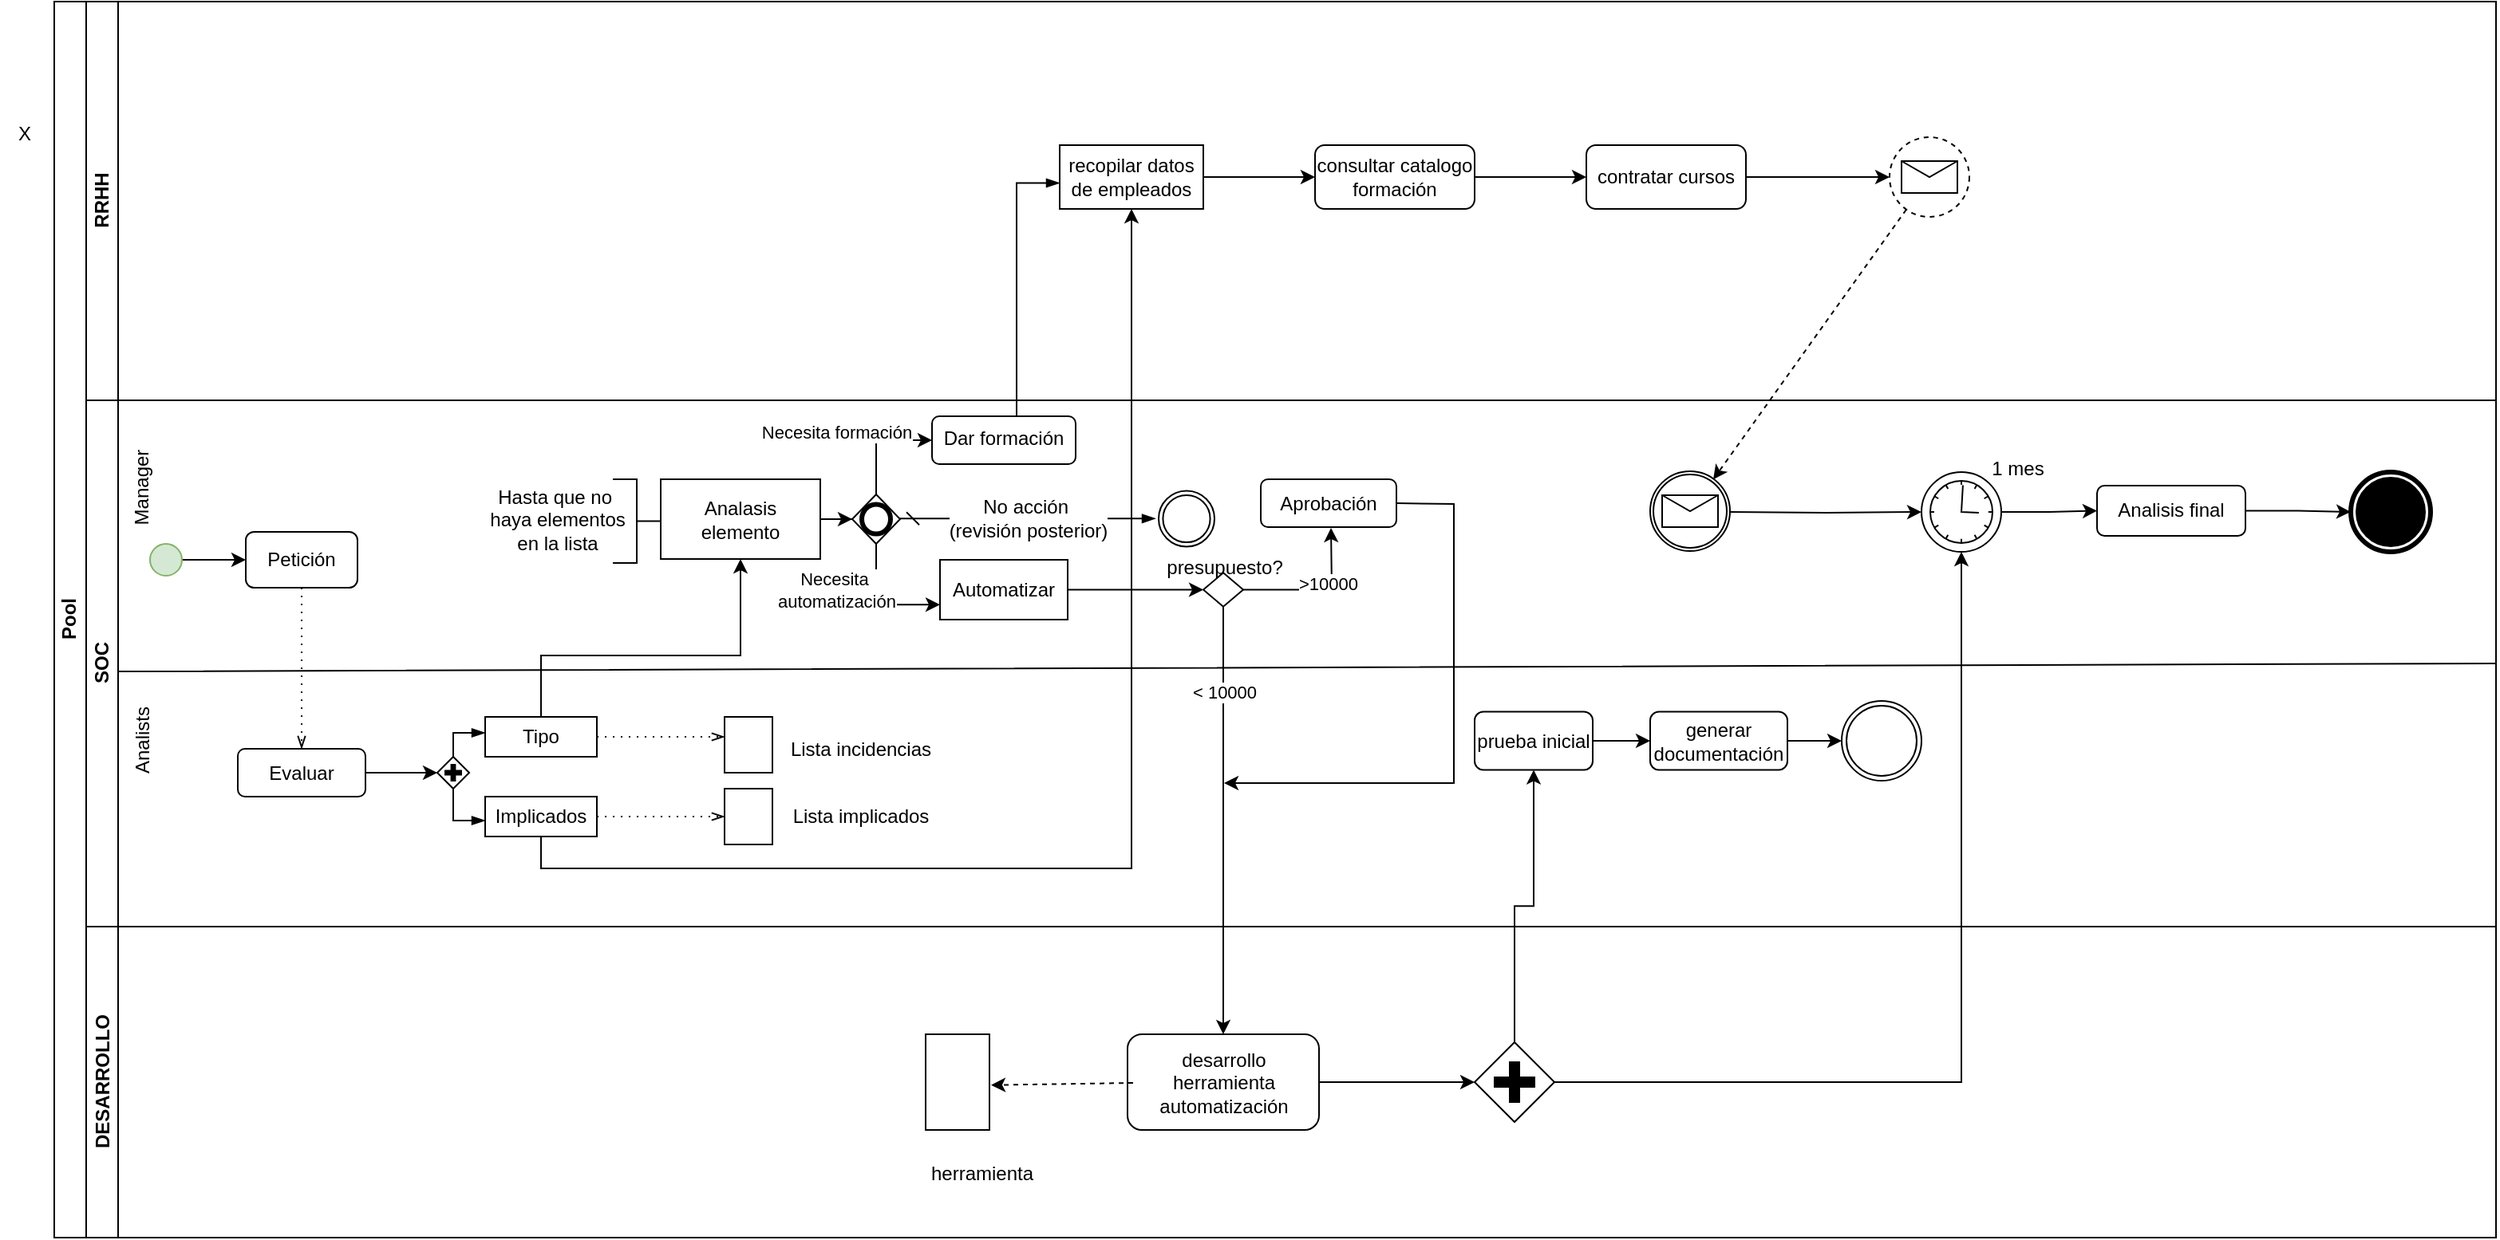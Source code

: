 <mxfile version="26.1.0">
  <diagram id="prtHgNgQTEPvFCAcTncT" name="Page-1">
    <mxGraphModel dx="695" dy="696" grid="1" gridSize="10" guides="1" tooltips="1" connect="1" arrows="1" fold="1" page="1" pageScale="1" pageWidth="827" pageHeight="1169" math="0" shadow="0">
      <root>
        <mxCell id="0" />
        <mxCell id="1" parent="0" />
        <mxCell id="dNxyNK7c78bLwvsdeMH5-19" value="Pool" style="swimlane;html=1;childLayout=stackLayout;resizeParent=1;resizeParentMax=0;horizontal=0;startSize=20;horizontalStack=0;" parent="1" vertex="1">
          <mxGeometry x="100" y="130" width="1530" height="775" as="geometry" />
        </mxCell>
        <mxCell id="dNxyNK7c78bLwvsdeMH5-20" value="RRHH" style="swimlane;html=1;startSize=20;horizontal=0;" parent="dNxyNK7c78bLwvsdeMH5-19" vertex="1">
          <mxGeometry x="20" width="1510" height="250" as="geometry" />
        </mxCell>
        <mxCell id="I4FNq2IiU0rCwsg-7DSh-55" value="recopilar datos de empleados" style="points=[[0.25,0,0],[0.5,0,0],[0.75,0,0],[1,0.25,0],[1,0.5,0],[1,0.75,0],[0.75,1,0],[0.5,1,0],[0.25,1,0],[0,0.75,0],[0,0.5,0],[0,0.25,0]];shape=mxgraph.bpmn.task2;whiteSpace=wrap;rectStyle=rounded;size=10;html=1;container=1;expand=0;collapsible=0;taskMarker=abstract;" parent="dNxyNK7c78bLwvsdeMH5-20" vertex="1">
          <mxGeometry x="610" y="90" width="90" height="40" as="geometry" />
        </mxCell>
        <mxCell id="uO8iL4VIutBZcoh6F7Hx-4" value="consultar catalogo formación" style="rounded=1;whiteSpace=wrap;html=1;" parent="dNxyNK7c78bLwvsdeMH5-20" vertex="1">
          <mxGeometry x="770" y="90" width="100" height="40" as="geometry" />
        </mxCell>
        <mxCell id="uO8iL4VIutBZcoh6F7Hx-5" value="" style="endArrow=classic;html=1;rounded=0;exitX=1;exitY=0.5;exitDx=0;exitDy=0;exitPerimeter=0;" parent="dNxyNK7c78bLwvsdeMH5-20" source="I4FNq2IiU0rCwsg-7DSh-55" edge="1">
          <mxGeometry width="50" height="50" relative="1" as="geometry">
            <mxPoint x="720" y="160" as="sourcePoint" />
            <mxPoint x="770" y="110" as="targetPoint" />
          </mxGeometry>
        </mxCell>
        <mxCell id="uO8iL4VIutBZcoh6F7Hx-6" value="contratar cursos" style="rounded=1;whiteSpace=wrap;html=1;" parent="dNxyNK7c78bLwvsdeMH5-20" vertex="1">
          <mxGeometry x="940" y="90" width="100" height="40" as="geometry" />
        </mxCell>
        <mxCell id="uO8iL4VIutBZcoh6F7Hx-7" value="" style="endArrow=classic;html=1;rounded=0;exitX=1;exitY=0.5;exitDx=0;exitDy=0;entryX=0;entryY=0.5;entryDx=0;entryDy=0;" parent="dNxyNK7c78bLwvsdeMH5-20" source="uO8iL4VIutBZcoh6F7Hx-4" target="uO8iL4VIutBZcoh6F7Hx-6" edge="1">
          <mxGeometry width="50" height="50" relative="1" as="geometry">
            <mxPoint x="900" y="190" as="sourcePoint" />
            <mxPoint x="950" y="140" as="targetPoint" />
          </mxGeometry>
        </mxCell>
        <mxCell id="uO8iL4VIutBZcoh6F7Hx-9" value="" style="endArrow=classic;html=1;rounded=0;entryX=0;entryY=0.5;entryDx=0;entryDy=0;entryPerimeter=0;" parent="dNxyNK7c78bLwvsdeMH5-20" edge="1">
          <mxGeometry width="50" height="50" relative="1" as="geometry">
            <mxPoint x="1040" y="110" as="sourcePoint" />
            <mxPoint x="1130" y="110" as="targetPoint" />
          </mxGeometry>
        </mxCell>
        <mxCell id="Y0j0mkEGeeS3O3KSDfwE-11" value="" style="points=[[0.145,0.145,0],[0.5,0,0],[0.855,0.145,0],[1,0.5,0],[0.855,0.855,0],[0.5,1,0],[0.145,0.855,0],[0,0.5,0]];shape=mxgraph.bpmn.event;html=1;verticalLabelPosition=bottom;labelBackgroundColor=#ffffff;verticalAlign=top;align=center;perimeter=ellipsePerimeter;outlineConnect=0;aspect=fixed;outline=eventNonint;symbol=message;" vertex="1" parent="dNxyNK7c78bLwvsdeMH5-20">
          <mxGeometry x="1130" y="85" width="50" height="50" as="geometry" />
        </mxCell>
        <mxCell id="dNxyNK7c78bLwvsdeMH5-21" value="SOC" style="swimlane;html=1;startSize=20;horizontal=0;labelPosition=center;verticalLabelPosition=middle;align=center;verticalAlign=middle;" parent="dNxyNK7c78bLwvsdeMH5-19" vertex="1">
          <mxGeometry x="20" y="250" width="1510" height="330" as="geometry" />
        </mxCell>
        <mxCell id="I4FNq2IiU0rCwsg-7DSh-3" value="" style="endArrow=none;html=1;rounded=0;exitX=1;exitY=0.5;exitDx=0;exitDy=0;" parent="dNxyNK7c78bLwvsdeMH5-21" source="dNxyNK7c78bLwvsdeMH5-21" edge="1">
          <mxGeometry width="50" height="50" relative="1" as="geometry">
            <mxPoint x="670" y="60" as="sourcePoint" />
            <mxPoint x="20" y="60" as="targetPoint" />
            <Array as="points">
              <mxPoint x="20" y="170" />
            </Array>
          </mxGeometry>
        </mxCell>
        <mxCell id="I4FNq2IiU0rCwsg-7DSh-4" value="Analists" style="text;html=1;align=center;verticalAlign=middle;resizable=0;points=[];autosize=1;strokeColor=none;fillColor=none;rotation=-90;" parent="dNxyNK7c78bLwvsdeMH5-21" vertex="1">
          <mxGeometry y="198.5" width="70" height="30" as="geometry" />
        </mxCell>
        <mxCell id="I4FNq2IiU0rCwsg-7DSh-8" value="Manager" style="text;html=1;align=center;verticalAlign=middle;resizable=0;points=[];autosize=1;strokeColor=none;fillColor=none;rotation=-90;" parent="dNxyNK7c78bLwvsdeMH5-21" vertex="1">
          <mxGeometry y="40" width="70" height="30" as="geometry" />
        </mxCell>
        <mxCell id="I4FNq2IiU0rCwsg-7DSh-12" value="" style="edgeStyle=orthogonalEdgeStyle;rounded=0;orthogonalLoop=1;jettySize=auto;html=1;" parent="dNxyNK7c78bLwvsdeMH5-21" source="I4FNq2IiU0rCwsg-7DSh-10" target="I4FNq2IiU0rCwsg-7DSh-11" edge="1">
          <mxGeometry relative="1" as="geometry" />
        </mxCell>
        <mxCell id="I4FNq2IiU0rCwsg-7DSh-10" value="" style="ellipse;whiteSpace=wrap;html=1;aspect=fixed;fillColor=#d5e8d4;strokeColor=#82b366;" parent="dNxyNK7c78bLwvsdeMH5-21" vertex="1">
          <mxGeometry x="40" y="90" width="20" height="20" as="geometry" />
        </mxCell>
        <mxCell id="I4FNq2IiU0rCwsg-7DSh-11" value="Petición" style="rounded=1;whiteSpace=wrap;html=1;" parent="dNxyNK7c78bLwvsdeMH5-21" vertex="1">
          <mxGeometry x="100" y="82.5" width="70" height="35" as="geometry" />
        </mxCell>
        <mxCell id="I4FNq2IiU0rCwsg-7DSh-21" value="" style="edgeStyle=orthogonalEdgeStyle;rounded=0;orthogonalLoop=1;jettySize=auto;html=1;" parent="dNxyNK7c78bLwvsdeMH5-21" source="I4FNq2IiU0rCwsg-7DSh-13" edge="1">
          <mxGeometry relative="1" as="geometry">
            <mxPoint x="220" y="233.5" as="targetPoint" />
          </mxGeometry>
        </mxCell>
        <mxCell id="I4FNq2IiU0rCwsg-7DSh-13" value="Evaluar" style="rounded=1;whiteSpace=wrap;html=1;" parent="dNxyNK7c78bLwvsdeMH5-21" vertex="1">
          <mxGeometry x="95" y="218.5" width="80" height="30" as="geometry" />
        </mxCell>
        <mxCell id="I4FNq2IiU0rCwsg-7DSh-23" value="" style="edgeStyle=elbowEdgeStyle;fontSize=12;html=1;endFill=0;startFill=0;endSize=6;startSize=6;dashed=1;dashPattern=1 4;endArrow=openThin;startArrow=none;rounded=0;exitX=0.5;exitY=1;exitDx=0;exitDy=0;entryX=0.5;entryY=0;entryDx=0;entryDy=0;" parent="dNxyNK7c78bLwvsdeMH5-21" source="I4FNq2IiU0rCwsg-7DSh-11" target="I4FNq2IiU0rCwsg-7DSh-13" edge="1">
          <mxGeometry width="160" relative="1" as="geometry">
            <mxPoint x="220" y="208.5" as="sourcePoint" />
            <mxPoint x="380" y="208.5" as="targetPoint" />
          </mxGeometry>
        </mxCell>
        <mxCell id="I4FNq2IiU0rCwsg-7DSh-24" value="" style="points=[[0.25,0.25,0],[0.5,0,0],[0.75,0.25,0],[1,0.5,0],[0.75,0.75,0],[0.5,1,0],[0.25,0.75,0],[0,0.5,0]];shape=mxgraph.bpmn.gateway2;html=1;verticalLabelPosition=bottom;labelBackgroundColor=#ffffff;verticalAlign=top;align=center;perimeter=rhombusPerimeter;outlineConnect=0;outline=none;symbol=none;gwType=parallel;" parent="dNxyNK7c78bLwvsdeMH5-21" vertex="1">
          <mxGeometry x="220" y="223.5" width="20" height="20" as="geometry" />
        </mxCell>
        <mxCell id="I4FNq2IiU0rCwsg-7DSh-25" value="Tipo" style="points=[[0.25,0,0],[0.5,0,0],[0.75,0,0],[1,0.25,0],[1,0.5,0],[1,0.75,0],[0.75,1,0],[0.5,1,0],[0.25,1,0],[0,0.75,0],[0,0.5,0],[0,0.25,0]];shape=mxgraph.bpmn.task2;whiteSpace=wrap;rectStyle=rounded;size=10;html=1;container=1;expand=0;collapsible=0;taskMarker=abstract;" parent="dNxyNK7c78bLwvsdeMH5-21" vertex="1">
          <mxGeometry x="250" y="198.5" width="70" height="25" as="geometry" />
        </mxCell>
        <mxCell id="I4FNq2IiU0rCwsg-7DSh-29" value="" style="edgeStyle=elbowEdgeStyle;fontSize=12;html=1;endArrow=blockThin;endFill=1;rounded=0;exitX=0.5;exitY=0;exitDx=0;exitDy=0;exitPerimeter=0;" parent="dNxyNK7c78bLwvsdeMH5-21" source="I4FNq2IiU0rCwsg-7DSh-24" target="I4FNq2IiU0rCwsg-7DSh-25" edge="1">
          <mxGeometry width="160" relative="1" as="geometry">
            <mxPoint x="220" y="148.5" as="sourcePoint" />
            <mxPoint x="380" y="148.5" as="targetPoint" />
            <Array as="points">
              <mxPoint x="230" y="208.5" />
            </Array>
          </mxGeometry>
        </mxCell>
        <mxCell id="I4FNq2IiU0rCwsg-7DSh-30" value="Implicados" style="points=[[0.25,0,0],[0.5,0,0],[0.75,0,0],[1,0.25,0],[1,0.5,0],[1,0.75,0],[0.75,1,0],[0.5,1,0],[0.25,1,0],[0,0.75,0],[0,0.5,0],[0,0.25,0]];shape=mxgraph.bpmn.task2;whiteSpace=wrap;rectStyle=rounded;size=10;html=1;container=1;expand=0;collapsible=0;taskMarker=abstract;" parent="dNxyNK7c78bLwvsdeMH5-21" vertex="1">
          <mxGeometry x="250" y="248.5" width="70" height="25" as="geometry" />
        </mxCell>
        <mxCell id="I4FNq2IiU0rCwsg-7DSh-31" value="" style="edgeStyle=elbowEdgeStyle;fontSize=12;html=1;endArrow=blockThin;endFill=1;rounded=0;exitX=0.5;exitY=1;exitDx=0;exitDy=0;exitPerimeter=0;" parent="dNxyNK7c78bLwvsdeMH5-21" source="I4FNq2IiU0rCwsg-7DSh-24" target="I4FNq2IiU0rCwsg-7DSh-30" edge="1">
          <mxGeometry width="160" relative="1" as="geometry">
            <mxPoint x="220" y="148.5" as="sourcePoint" />
            <mxPoint x="380" y="148.5" as="targetPoint" />
            <Array as="points">
              <mxPoint x="230" y="263.5" />
            </Array>
          </mxGeometry>
        </mxCell>
        <mxCell id="I4FNq2IiU0rCwsg-7DSh-33" value="" style="shape=mxgraph.bpmn.data2;labelPosition=center;verticalLabelPosition=bottom;align=center;verticalAlign=top;size=7;html=1;bpmnTransferType=output;" parent="dNxyNK7c78bLwvsdeMH5-21" vertex="1">
          <mxGeometry x="400" y="198.5" width="30" height="35" as="geometry" />
        </mxCell>
        <mxCell id="I4FNq2IiU0rCwsg-7DSh-34" value="" style="edgeStyle=elbowEdgeStyle;fontSize=12;html=1;endFill=0;startFill=0;endSize=6;startSize=6;dashed=1;dashPattern=1 4;endArrow=openThin;startArrow=none;rounded=0;exitX=1;exitY=0.5;exitDx=0;exitDy=0;exitPerimeter=0;entryX=0;entryY=0.357;entryDx=0;entryDy=0;entryPerimeter=0;" parent="dNxyNK7c78bLwvsdeMH5-21" source="I4FNq2IiU0rCwsg-7DSh-25" target="I4FNq2IiU0rCwsg-7DSh-33" edge="1">
          <mxGeometry width="160" relative="1" as="geometry">
            <mxPoint x="220" y="148.5" as="sourcePoint" />
            <mxPoint x="380" y="148.5" as="targetPoint" />
          </mxGeometry>
        </mxCell>
        <mxCell id="I4FNq2IiU0rCwsg-7DSh-35" value="" style="shape=mxgraph.bpmn.data2;labelPosition=center;verticalLabelPosition=bottom;align=center;verticalAlign=top;size=8;html=1;bpmnTransferType=output;" parent="dNxyNK7c78bLwvsdeMH5-21" vertex="1">
          <mxGeometry x="400" y="243.5" width="30" height="35" as="geometry" />
        </mxCell>
        <mxCell id="I4FNq2IiU0rCwsg-7DSh-36" value="" style="edgeStyle=elbowEdgeStyle;fontSize=12;html=1;endFill=0;startFill=0;endSize=6;startSize=6;dashed=1;dashPattern=1 4;endArrow=openThin;startArrow=none;rounded=0;exitX=1;exitY=0.5;exitDx=0;exitDy=0;exitPerimeter=0;entryX=0;entryY=0.5;entryDx=0;entryDy=0;entryPerimeter=0;" parent="dNxyNK7c78bLwvsdeMH5-21" source="I4FNq2IiU0rCwsg-7DSh-30" target="I4FNq2IiU0rCwsg-7DSh-35" edge="1">
          <mxGeometry width="160" relative="1" as="geometry">
            <mxPoint x="220" y="148.5" as="sourcePoint" />
            <mxPoint x="380" y="148.5" as="targetPoint" />
          </mxGeometry>
        </mxCell>
        <mxCell id="I4FNq2IiU0rCwsg-7DSh-37" value="Lista incidencias" style="text;html=1;align=center;verticalAlign=middle;resizable=0;points=[];autosize=1;strokeColor=none;fillColor=none;" parent="dNxyNK7c78bLwvsdeMH5-21" vertex="1">
          <mxGeometry x="430" y="203.5" width="110" height="30" as="geometry" />
        </mxCell>
        <mxCell id="I4FNq2IiU0rCwsg-7DSh-38" value="Lista implicados" style="text;html=1;align=center;verticalAlign=middle;resizable=0;points=[];autosize=1;strokeColor=none;fillColor=none;" parent="dNxyNK7c78bLwvsdeMH5-21" vertex="1">
          <mxGeometry x="430" y="246" width="110" height="30" as="geometry" />
        </mxCell>
        <mxCell id="I4FNq2IiU0rCwsg-7DSh-47" value="Necesita formación" style="edgeStyle=orthogonalEdgeStyle;rounded=0;orthogonalLoop=1;jettySize=auto;html=1;" parent="dNxyNK7c78bLwvsdeMH5-21" source="I4FNq2IiU0rCwsg-7DSh-40" target="I4FNq2IiU0rCwsg-7DSh-46" edge="1">
          <mxGeometry x="-0.014" y="25" relative="1" as="geometry">
            <Array as="points">
              <mxPoint x="495" y="25" />
            </Array>
            <mxPoint x="-25" y="20" as="offset" />
          </mxGeometry>
        </mxCell>
        <mxCell id="I4FNq2IiU0rCwsg-7DSh-50" value="" style="edgeStyle=orthogonalEdgeStyle;rounded=0;orthogonalLoop=1;jettySize=auto;html=1;entryX=0;entryY=0.75;entryDx=0;entryDy=0;entryPerimeter=0;" parent="dNxyNK7c78bLwvsdeMH5-21" source="I4FNq2IiU0rCwsg-7DSh-40" target="I4FNq2IiU0rCwsg-7DSh-49" edge="1">
          <mxGeometry relative="1" as="geometry">
            <Array as="points">
              <mxPoint x="495" y="128" />
            </Array>
          </mxGeometry>
        </mxCell>
        <mxCell id="I4FNq2IiU0rCwsg-7DSh-51" value="Necesita&amp;nbsp;&lt;div&gt;automatización&lt;/div&gt;" style="edgeLabel;html=1;align=center;verticalAlign=middle;resizable=0;points=[];" parent="I4FNq2IiU0rCwsg-7DSh-50" vertex="1" connectable="0">
          <mxGeometry x="-0.106" y="-1" relative="1" as="geometry">
            <mxPoint x="-24" y="-6" as="offset" />
          </mxGeometry>
        </mxCell>
        <mxCell id="I4FNq2IiU0rCwsg-7DSh-40" value="" style="points=[[0.25,0.25,0],[0.5,0,0],[0.75,0.25,0],[1,0.5,0],[0.75,0.75,0],[0.5,1,0],[0.25,0.75,0],[0,0.5,0]];shape=mxgraph.bpmn.gateway2;html=1;verticalLabelPosition=bottom;labelBackgroundColor=#ffffff;verticalAlign=top;align=center;perimeter=rhombusPerimeter;outlineConnect=0;outline=end;symbol=general;" parent="dNxyNK7c78bLwvsdeMH5-21" vertex="1">
          <mxGeometry x="480" y="59" width="30" height="31" as="geometry" />
        </mxCell>
        <mxCell id="I4FNq2IiU0rCwsg-7DSh-43" value="No acción&amp;nbsp;&lt;div&gt;(revisión posterior)&lt;/div&gt;" style="edgeStyle=elbowEdgeStyle;fontSize=12;html=1;endArrow=blockThin;endFill=1;startArrow=dash;startFill=0;endSize=6;startSize=6;rounded=0;elbow=horizontal;" parent="dNxyNK7c78bLwvsdeMH5-21" edge="1">
          <mxGeometry width="160" relative="1" as="geometry">
            <mxPoint x="510" y="74.16" as="sourcePoint" />
            <mxPoint x="670" y="74.16" as="targetPoint" />
          </mxGeometry>
        </mxCell>
        <mxCell id="I4FNq2IiU0rCwsg-7DSh-46" value="Dar formación" style="rounded=1;whiteSpace=wrap;html=1;verticalAlign=top;labelBackgroundColor=#ffffff;" parent="dNxyNK7c78bLwvsdeMH5-21" vertex="1">
          <mxGeometry x="530" y="10" width="90" height="30" as="geometry" />
        </mxCell>
        <mxCell id="uO8iL4VIutBZcoh6F7Hx-11" value="" style="edgeStyle=orthogonalEdgeStyle;rounded=0;orthogonalLoop=1;jettySize=auto;html=1;" parent="dNxyNK7c78bLwvsdeMH5-21" source="I4FNq2IiU0rCwsg-7DSh-49" target="uO8iL4VIutBZcoh6F7Hx-10" edge="1">
          <mxGeometry relative="1" as="geometry" />
        </mxCell>
        <mxCell id="I4FNq2IiU0rCwsg-7DSh-49" value="Automatizar" style="points=[[0.25,0,0],[0.5,0,0],[0.75,0,0],[1,0.25,0],[1,0.5,0],[1,0.75,0],[0.75,1,0],[0.5,1,0],[0.25,1,0],[0,0.75,0],[0,0.5,0],[0,0.25,0]];shape=mxgraph.bpmn.task2;whiteSpace=wrap;rectStyle=rounded;size=10;html=1;container=1;expand=0;collapsible=0;taskMarker=abstract;" parent="dNxyNK7c78bLwvsdeMH5-21" vertex="1">
          <mxGeometry x="535" y="100" width="80" height="37.5" as="geometry" />
        </mxCell>
        <mxCell id="I4FNq2IiU0rCwsg-7DSh-64" value="" style="edgeStyle=orthogonalEdgeStyle;rounded=0;orthogonalLoop=1;jettySize=auto;html=1;entryX=0;entryY=0.5;entryDx=0;entryDy=0;entryPerimeter=0;" parent="dNxyNK7c78bLwvsdeMH5-21" source="I4FNq2IiU0rCwsg-7DSh-62" target="I4FNq2IiU0rCwsg-7DSh-40" edge="1">
          <mxGeometry relative="1" as="geometry">
            <Array as="points" />
          </mxGeometry>
        </mxCell>
        <mxCell id="I4FNq2IiU0rCwsg-7DSh-62" value="Analasis elemento" style="points=[[0.25,0,0],[0.5,0,0],[0.75,0,0],[1,0.25,0],[1,0.5,0],[1,0.75,0],[0.75,1,0],[0.5,1,0],[0.25,1,0],[0,0.75,0],[0,0.5,0],[0,0.25,0]];shape=mxgraph.bpmn.task2;whiteSpace=wrap;rectStyle=rounded;size=10;html=1;container=1;expand=0;collapsible=0;taskMarker=abstract;isLoopStandard=1;" parent="dNxyNK7c78bLwvsdeMH5-21" vertex="1">
          <mxGeometry x="360" y="49.5" width="100" height="50" as="geometry" />
        </mxCell>
        <mxCell id="I4FNq2IiU0rCwsg-7DSh-65" value="" style="html=1;shape=mxgraph.flowchart.annotation_2;align=left;labelPosition=right;rotation=-180;" parent="dNxyNK7c78bLwvsdeMH5-21" vertex="1">
          <mxGeometry x="330" y="49.5" width="30" height="52.5" as="geometry" />
        </mxCell>
        <mxCell id="I4FNq2IiU0rCwsg-7DSh-67" value="Hasta que no&amp;nbsp;&lt;div&gt;haya elementos&lt;/div&gt;&lt;div&gt;en la lista&lt;/div&gt;" style="text;html=1;align=center;verticalAlign=middle;resizable=0;points=[];autosize=1;strokeColor=none;fillColor=none;" parent="dNxyNK7c78bLwvsdeMH5-21" vertex="1">
          <mxGeometry x="240" y="44.5" width="110" height="60" as="geometry" />
        </mxCell>
        <mxCell id="I4FNq2IiU0rCwsg-7DSh-58" value="" style="edgeStyle=elbowEdgeStyle;fontSize=12;html=1;endArrow=blockThin;endFill=1;rounded=0;exitX=0.5;exitY=0;exitDx=0;exitDy=0;entryX=0;entryY=0.593;entryDx=0;entryDy=0;entryPerimeter=0;" parent="dNxyNK7c78bLwvsdeMH5-21" target="I4FNq2IiU0rCwsg-7DSh-55" edge="1">
          <mxGeometry width="160" relative="1" as="geometry">
            <mxPoint x="555.6" y="10.0" as="sourcePoint" />
            <mxPoint x="594.4" y="-152.36" as="targetPoint" />
          </mxGeometry>
        </mxCell>
        <mxCell id="uO8iL4VIutBZcoh6F7Hx-18" value="" style="edgeStyle=orthogonalEdgeStyle;rounded=0;orthogonalLoop=1;jettySize=auto;html=1;" parent="dNxyNK7c78bLwvsdeMH5-21" source="uO8iL4VIutBZcoh6F7Hx-10" edge="1">
          <mxGeometry relative="1" as="geometry">
            <mxPoint x="780" y="80" as="targetPoint" />
          </mxGeometry>
        </mxCell>
        <mxCell id="uO8iL4VIutBZcoh6F7Hx-20" value="&amp;gt;10000" style="edgeLabel;html=1;align=center;verticalAlign=middle;resizable=0;points=[];" parent="uO8iL4VIutBZcoh6F7Hx-18" vertex="1" connectable="0">
          <mxGeometry x="0.259" y="3" relative="1" as="geometry">
            <mxPoint as="offset" />
          </mxGeometry>
        </mxCell>
        <mxCell id="uO8iL4VIutBZcoh6F7Hx-10" value="&lt;div&gt;&lt;br&gt;&lt;/div&gt;&lt;div&gt;&lt;br&gt;&lt;/div&gt;" style="rhombus;whiteSpace=wrap;html=1;" parent="dNxyNK7c78bLwvsdeMH5-21" vertex="1">
          <mxGeometry x="700" y="108.12" width="25" height="21.25" as="geometry" />
        </mxCell>
        <mxCell id="uO8iL4VIutBZcoh6F7Hx-19" value="Aprobación" style="rounded=1;whiteSpace=wrap;html=1;" parent="dNxyNK7c78bLwvsdeMH5-21" vertex="1">
          <mxGeometry x="736" y="49.5" width="85" height="30" as="geometry" />
        </mxCell>
        <mxCell id="uO8iL4VIutBZcoh6F7Hx-21" value="presupuesto?" style="text;html=1;align=center;verticalAlign=middle;resizable=0;points=[];autosize=1;strokeColor=none;fillColor=none;" parent="dNxyNK7c78bLwvsdeMH5-21" vertex="1">
          <mxGeometry x="662.5" y="90" width="100" height="30" as="geometry" />
        </mxCell>
        <mxCell id="uO8iL4VIutBZcoh6F7Hx-26" value="" style="edgeStyle=orthogonalEdgeStyle;rounded=0;orthogonalLoop=1;jettySize=auto;html=1;" parent="dNxyNK7c78bLwvsdeMH5-21" source="uO8iL4VIutBZcoh6F7Hx-23" target="uO8iL4VIutBZcoh6F7Hx-25" edge="1">
          <mxGeometry relative="1" as="geometry" />
        </mxCell>
        <mxCell id="uO8iL4VIutBZcoh6F7Hx-23" value="prueba inicial" style="whiteSpace=wrap;html=1;rounded=1;" parent="dNxyNK7c78bLwvsdeMH5-21" vertex="1">
          <mxGeometry x="870" y="195.25" width="74" height="36.5" as="geometry" />
        </mxCell>
        <mxCell id="uO8iL4VIutBZcoh6F7Hx-25" value="generar documentación" style="whiteSpace=wrap;html=1;rounded=1;" parent="dNxyNK7c78bLwvsdeMH5-21" vertex="1">
          <mxGeometry x="980" y="195.25" width="86" height="36.5" as="geometry" />
        </mxCell>
        <mxCell id="uO8iL4VIutBZcoh6F7Hx-32" value="Analisis final" style="rounded=1;whiteSpace=wrap;html=1;" parent="dNxyNK7c78bLwvsdeMH5-21" vertex="1">
          <mxGeometry x="1260" y="53.5" width="93" height="31.5" as="geometry" />
        </mxCell>
        <mxCell id="uO8iL4VIutBZcoh6F7Hx-35" value="" style="points=[[0.145,0.145,0],[0.5,0,0],[0.855,0.145,0],[1,0.5,0],[0.855,0.855,0],[0.5,1,0],[0.145,0.855,0],[0,0.5,0]];shape=mxgraph.bpmn.event;html=1;verticalLabelPosition=bottom;labelBackgroundColor=#ffffff;verticalAlign=top;align=center;perimeter=ellipsePerimeter;outlineConnect=0;aspect=fixed;outline=end;symbol=terminate;" parent="dNxyNK7c78bLwvsdeMH5-21" vertex="1">
          <mxGeometry x="1419" y="45" width="50" height="50" as="geometry" />
        </mxCell>
        <mxCell id="Y0j0mkEGeeS3O3KSDfwE-1" style="edgeStyle=orthogonalEdgeStyle;rounded=0;orthogonalLoop=1;jettySize=auto;html=1;entryX=0.5;entryY=1;entryDx=0;entryDy=0;entryPerimeter=0;" edge="1" parent="dNxyNK7c78bLwvsdeMH5-21" source="I4FNq2IiU0rCwsg-7DSh-25" target="I4FNq2IiU0rCwsg-7DSh-62">
          <mxGeometry relative="1" as="geometry">
            <Array as="points">
              <mxPoint x="285" y="160" />
              <mxPoint x="410" y="160" />
            </Array>
          </mxGeometry>
        </mxCell>
        <mxCell id="Y0j0mkEGeeS3O3KSDfwE-5" value="" style="points=[[0.145,0.145,0],[0.5,0,0],[0.855,0.145,0],[1,0.5,0],[0.855,0.855,0],[0.5,1,0],[0.145,0.855,0],[0,0.5,0]];shape=mxgraph.bpmn.event;html=1;verticalLabelPosition=bottom;labelBackgroundColor=#ffffff;verticalAlign=top;align=center;perimeter=ellipsePerimeter;outlineConnect=0;aspect=fixed;outline=throwing;symbol=general;" vertex="1" parent="dNxyNK7c78bLwvsdeMH5-21">
          <mxGeometry x="1100" y="188.5" width="50" height="50" as="geometry" />
        </mxCell>
        <mxCell id="Y0j0mkEGeeS3O3KSDfwE-6" style="edgeStyle=orthogonalEdgeStyle;rounded=0;orthogonalLoop=1;jettySize=auto;html=1;entryX=0;entryY=0.5;entryDx=0;entryDy=0;entryPerimeter=0;" edge="1" parent="dNxyNK7c78bLwvsdeMH5-21" source="uO8iL4VIutBZcoh6F7Hx-25" target="Y0j0mkEGeeS3O3KSDfwE-5">
          <mxGeometry relative="1" as="geometry" />
        </mxCell>
        <mxCell id="Y0j0mkEGeeS3O3KSDfwE-15" value="" style="points=[[0.145,0.145,0],[0.5,0,0],[0.855,0.145,0],[1,0.5,0],[0.855,0.855,0],[0.5,1,0],[0.145,0.855,0],[0,0.5,0]];shape=mxgraph.bpmn.event;html=1;verticalLabelPosition=bottom;labelBackgroundColor=#ffffff;verticalAlign=top;align=center;perimeter=ellipsePerimeter;outlineConnect=0;aspect=fixed;outline=throwing;symbol=general;" vertex="1" parent="dNxyNK7c78bLwvsdeMH5-21">
          <mxGeometry x="672" y="56.75" width="35" height="35" as="geometry" />
        </mxCell>
        <mxCell id="Y0j0mkEGeeS3O3KSDfwE-21" style="edgeStyle=orthogonalEdgeStyle;rounded=0;orthogonalLoop=1;jettySize=auto;html=1;entryX=0;entryY=0.5;entryDx=0;entryDy=0;" edge="1" parent="dNxyNK7c78bLwvsdeMH5-21" source="Y0j0mkEGeeS3O3KSDfwE-16" target="uO8iL4VIutBZcoh6F7Hx-32">
          <mxGeometry relative="1" as="geometry" />
        </mxCell>
        <mxCell id="Y0j0mkEGeeS3O3KSDfwE-16" value="" style="points=[[0.145,0.145,0],[0.5,0,0],[0.855,0.145,0],[1,0.5,0],[0.855,0.855,0],[0.5,1,0],[0.145,0.855,0],[0,0.5,0]];shape=mxgraph.bpmn.event;html=1;verticalLabelPosition=bottom;labelBackgroundColor=#ffffff;verticalAlign=top;align=center;perimeter=ellipsePerimeter;outlineConnect=0;aspect=fixed;outline=standard;symbol=timer;" vertex="1" parent="dNxyNK7c78bLwvsdeMH5-21">
          <mxGeometry x="1150" y="45" width="50" height="50" as="geometry" />
        </mxCell>
        <mxCell id="Y0j0mkEGeeS3O3KSDfwE-19" style="edgeStyle=orthogonalEdgeStyle;rounded=0;orthogonalLoop=1;jettySize=auto;html=1;entryX=0;entryY=0.5;entryDx=0;entryDy=0;entryPerimeter=0;" edge="1" parent="dNxyNK7c78bLwvsdeMH5-21" target="Y0j0mkEGeeS3O3KSDfwE-16">
          <mxGeometry relative="1" as="geometry">
            <mxPoint x="1030" y="70" as="sourcePoint" />
          </mxGeometry>
        </mxCell>
        <mxCell id="Y0j0mkEGeeS3O3KSDfwE-20" style="edgeStyle=orthogonalEdgeStyle;rounded=0;orthogonalLoop=1;jettySize=auto;html=1;entryX=0;entryY=0.5;entryDx=0;entryDy=0;entryPerimeter=0;" edge="1" parent="dNxyNK7c78bLwvsdeMH5-21" source="uO8iL4VIutBZcoh6F7Hx-32" target="uO8iL4VIutBZcoh6F7Hx-35">
          <mxGeometry relative="1" as="geometry" />
        </mxCell>
        <mxCell id="Y0j0mkEGeeS3O3KSDfwE-23" value="" style="points=[[0.145,0.145,0],[0.5,0,0],[0.855,0.145,0],[1,0.5,0],[0.855,0.855,0],[0.5,1,0],[0.145,0.855,0],[0,0.5,0]];shape=mxgraph.bpmn.event;html=1;verticalLabelPosition=bottom;labelBackgroundColor=#ffffff;verticalAlign=top;align=center;perimeter=ellipsePerimeter;outlineConnect=0;aspect=fixed;outline=catching;symbol=message;" vertex="1" parent="dNxyNK7c78bLwvsdeMH5-21">
          <mxGeometry x="980" y="44.5" width="50" height="50" as="geometry" />
        </mxCell>
        <mxCell id="dNxyNK7c78bLwvsdeMH5-22" value="DESARROLLO" style="swimlane;html=1;startSize=20;horizontal=0;strokeWidth=1;perimeterSpacing=0;" parent="dNxyNK7c78bLwvsdeMH5-19" vertex="1">
          <mxGeometry x="20" y="580" width="1510" height="195" as="geometry" />
        </mxCell>
        <mxCell id="uO8iL4VIutBZcoh6F7Hx-16" value="desarrollo herramienta automatización" style="rounded=1;whiteSpace=wrap;html=1;" parent="dNxyNK7c78bLwvsdeMH5-22" vertex="1">
          <mxGeometry x="652.5" y="67.5" width="120" height="60" as="geometry" />
        </mxCell>
        <mxCell id="uO8iL4VIutBZcoh6F7Hx-27" value="" style="shape=mxgraph.bpmn.data2;labelPosition=center;verticalLabelPosition=bottom;align=center;verticalAlign=top;size=15;html=1;bpmnTransferType=output;" parent="dNxyNK7c78bLwvsdeMH5-22" vertex="1">
          <mxGeometry x="526" y="67.5" width="40" height="60" as="geometry" />
        </mxCell>
        <mxCell id="uO8iL4VIutBZcoh6F7Hx-28" value="" style="endArrow=classic;html=1;rounded=0;entryX=1.025;entryY=0.531;entryDx=0;entryDy=0;entryPerimeter=0;dashed=1;" parent="dNxyNK7c78bLwvsdeMH5-22" target="uO8iL4VIutBZcoh6F7Hx-27" edge="1">
          <mxGeometry width="50" height="50" relative="1" as="geometry">
            <mxPoint x="656" y="98" as="sourcePoint" />
            <mxPoint x="826" y="55" as="targetPoint" />
          </mxGeometry>
        </mxCell>
        <mxCell id="uO8iL4VIutBZcoh6F7Hx-29" value="herramienta" style="text;html=1;align=center;verticalAlign=middle;resizable=0;points=[];autosize=1;strokeColor=none;fillColor=none;" parent="dNxyNK7c78bLwvsdeMH5-22" vertex="1">
          <mxGeometry x="516" y="140" width="90" height="30" as="geometry" />
        </mxCell>
        <mxCell id="Y0j0mkEGeeS3O3KSDfwE-7" value="" style="points=[[0.25,0.25,0],[0.5,0,0],[0.75,0.25,0],[1,0.5,0],[0.75,0.75,0],[0.5,1,0],[0.25,0.75,0],[0,0.5,0]];shape=mxgraph.bpmn.gateway2;html=1;verticalLabelPosition=bottom;labelBackgroundColor=#ffffff;verticalAlign=top;align=center;perimeter=rhombusPerimeter;outlineConnect=0;outline=none;symbol=none;gwType=parallel;" vertex="1" parent="dNxyNK7c78bLwvsdeMH5-22">
          <mxGeometry x="870" y="72.5" width="50" height="50" as="geometry" />
        </mxCell>
        <mxCell id="Y0j0mkEGeeS3O3KSDfwE-8" style="edgeStyle=orthogonalEdgeStyle;rounded=0;orthogonalLoop=1;jettySize=auto;html=1;entryX=0;entryY=0.5;entryDx=0;entryDy=0;entryPerimeter=0;" edge="1" parent="dNxyNK7c78bLwvsdeMH5-22" source="uO8iL4VIutBZcoh6F7Hx-16" target="Y0j0mkEGeeS3O3KSDfwE-7">
          <mxGeometry relative="1" as="geometry" />
        </mxCell>
        <mxCell id="uO8iL4VIutBZcoh6F7Hx-13" value="" style="edgeStyle=orthogonalEdgeStyle;rounded=0;orthogonalLoop=1;jettySize=auto;html=1;entryX=0.5;entryY=0;entryDx=0;entryDy=0;" parent="dNxyNK7c78bLwvsdeMH5-19" source="uO8iL4VIutBZcoh6F7Hx-10" edge="1" target="uO8iL4VIutBZcoh6F7Hx-16">
          <mxGeometry relative="1" as="geometry">
            <mxPoint x="732.5" y="599.995" as="targetPoint" />
          </mxGeometry>
        </mxCell>
        <mxCell id="uO8iL4VIutBZcoh6F7Hx-14" value="&amp;lt; 10000" style="edgeLabel;html=1;align=center;verticalAlign=middle;resizable=0;points=[];" parent="uO8iL4VIutBZcoh6F7Hx-13" vertex="1" connectable="0">
          <mxGeometry x="-0.605" relative="1" as="geometry">
            <mxPoint as="offset" />
          </mxGeometry>
        </mxCell>
        <mxCell id="uO8iL4VIutBZcoh6F7Hx-22" value="" style="endArrow=classic;html=1;rounded=0;exitX=1;exitY=0.5;exitDx=0;exitDy=0;" parent="dNxyNK7c78bLwvsdeMH5-19" source="uO8iL4VIutBZcoh6F7Hx-19" edge="1">
          <mxGeometry width="50" height="50" relative="1" as="geometry">
            <mxPoint x="847" y="310" as="sourcePoint" />
            <mxPoint x="733" y="490" as="targetPoint" />
            <Array as="points">
              <mxPoint x="877" y="315" />
              <mxPoint x="877" y="490" />
              <mxPoint x="793" y="490" />
            </Array>
          </mxGeometry>
        </mxCell>
        <mxCell id="Y0j0mkEGeeS3O3KSDfwE-2" style="edgeStyle=orthogonalEdgeStyle;rounded=0;orthogonalLoop=1;jettySize=auto;html=1;exitX=0.5;exitY=1;exitDx=0;exitDy=0;exitPerimeter=0;entryX=0.5;entryY=1;entryDx=0;entryDy=0;entryPerimeter=0;" edge="1" parent="dNxyNK7c78bLwvsdeMH5-19" source="I4FNq2IiU0rCwsg-7DSh-30" target="I4FNq2IiU0rCwsg-7DSh-55">
          <mxGeometry relative="1" as="geometry" />
        </mxCell>
        <mxCell id="Y0j0mkEGeeS3O3KSDfwE-9" style="edgeStyle=orthogonalEdgeStyle;rounded=0;orthogonalLoop=1;jettySize=auto;html=1;entryX=0.5;entryY=1;entryDx=0;entryDy=0;" edge="1" parent="dNxyNK7c78bLwvsdeMH5-19" source="Y0j0mkEGeeS3O3KSDfwE-7" target="uO8iL4VIutBZcoh6F7Hx-23">
          <mxGeometry relative="1" as="geometry" />
        </mxCell>
        <mxCell id="Y0j0mkEGeeS3O3KSDfwE-10" style="edgeStyle=orthogonalEdgeStyle;rounded=0;orthogonalLoop=1;jettySize=auto;html=1;entryX=0.5;entryY=1;entryDx=0;entryDy=0;entryPerimeter=0;" edge="1" parent="dNxyNK7c78bLwvsdeMH5-19" source="Y0j0mkEGeeS3O3KSDfwE-7" target="Y0j0mkEGeeS3O3KSDfwE-16">
          <mxGeometry relative="1" as="geometry" />
        </mxCell>
        <mxCell id="Y0j0mkEGeeS3O3KSDfwE-14" style="rounded=0;orthogonalLoop=1;jettySize=auto;html=1;dashed=1;" edge="1" parent="dNxyNK7c78bLwvsdeMH5-19" source="Y0j0mkEGeeS3O3KSDfwE-11">
          <mxGeometry relative="1" as="geometry">
            <mxPoint x="1039.519" y="299.648" as="targetPoint" />
          </mxGeometry>
        </mxCell>
        <mxCell id="I4FNq2IiU0rCwsg-7DSh-22" value="X" style="text;html=1;align=center;verticalAlign=middle;resizable=0;points=[];autosize=1;strokeColor=none;fillColor=none;" parent="1" vertex="1">
          <mxGeometry x="66" y="198" width="30" height="30" as="geometry" />
        </mxCell>
        <mxCell id="Y0j0mkEGeeS3O3KSDfwE-22" value="1 mes" style="text;html=1;align=center;verticalAlign=middle;resizable=0;points=[];autosize=1;strokeColor=none;fillColor=none;" vertex="1" parent="1">
          <mxGeometry x="1300" y="408" width="60" height="30" as="geometry" />
        </mxCell>
      </root>
    </mxGraphModel>
  </diagram>
</mxfile>
